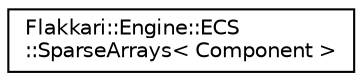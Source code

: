 digraph "Graphical Class Hierarchy"
{
 // LATEX_PDF_SIZE
  edge [fontname="Helvetica",fontsize="10",labelfontname="Helvetica",labelfontsize="10"];
  node [fontname="Helvetica",fontsize="10",shape=record];
  rankdir="LR";
  Node0 [label="Flakkari::Engine::ECS\l::SparseArrays\< Component \>",height=0.2,width=0.4,color="black", fillcolor="white", style="filled",URL="$d5/dd2/classFlakkari_1_1Engine_1_1ECS_1_1SparseArrays.html",tooltip=" "];
}
